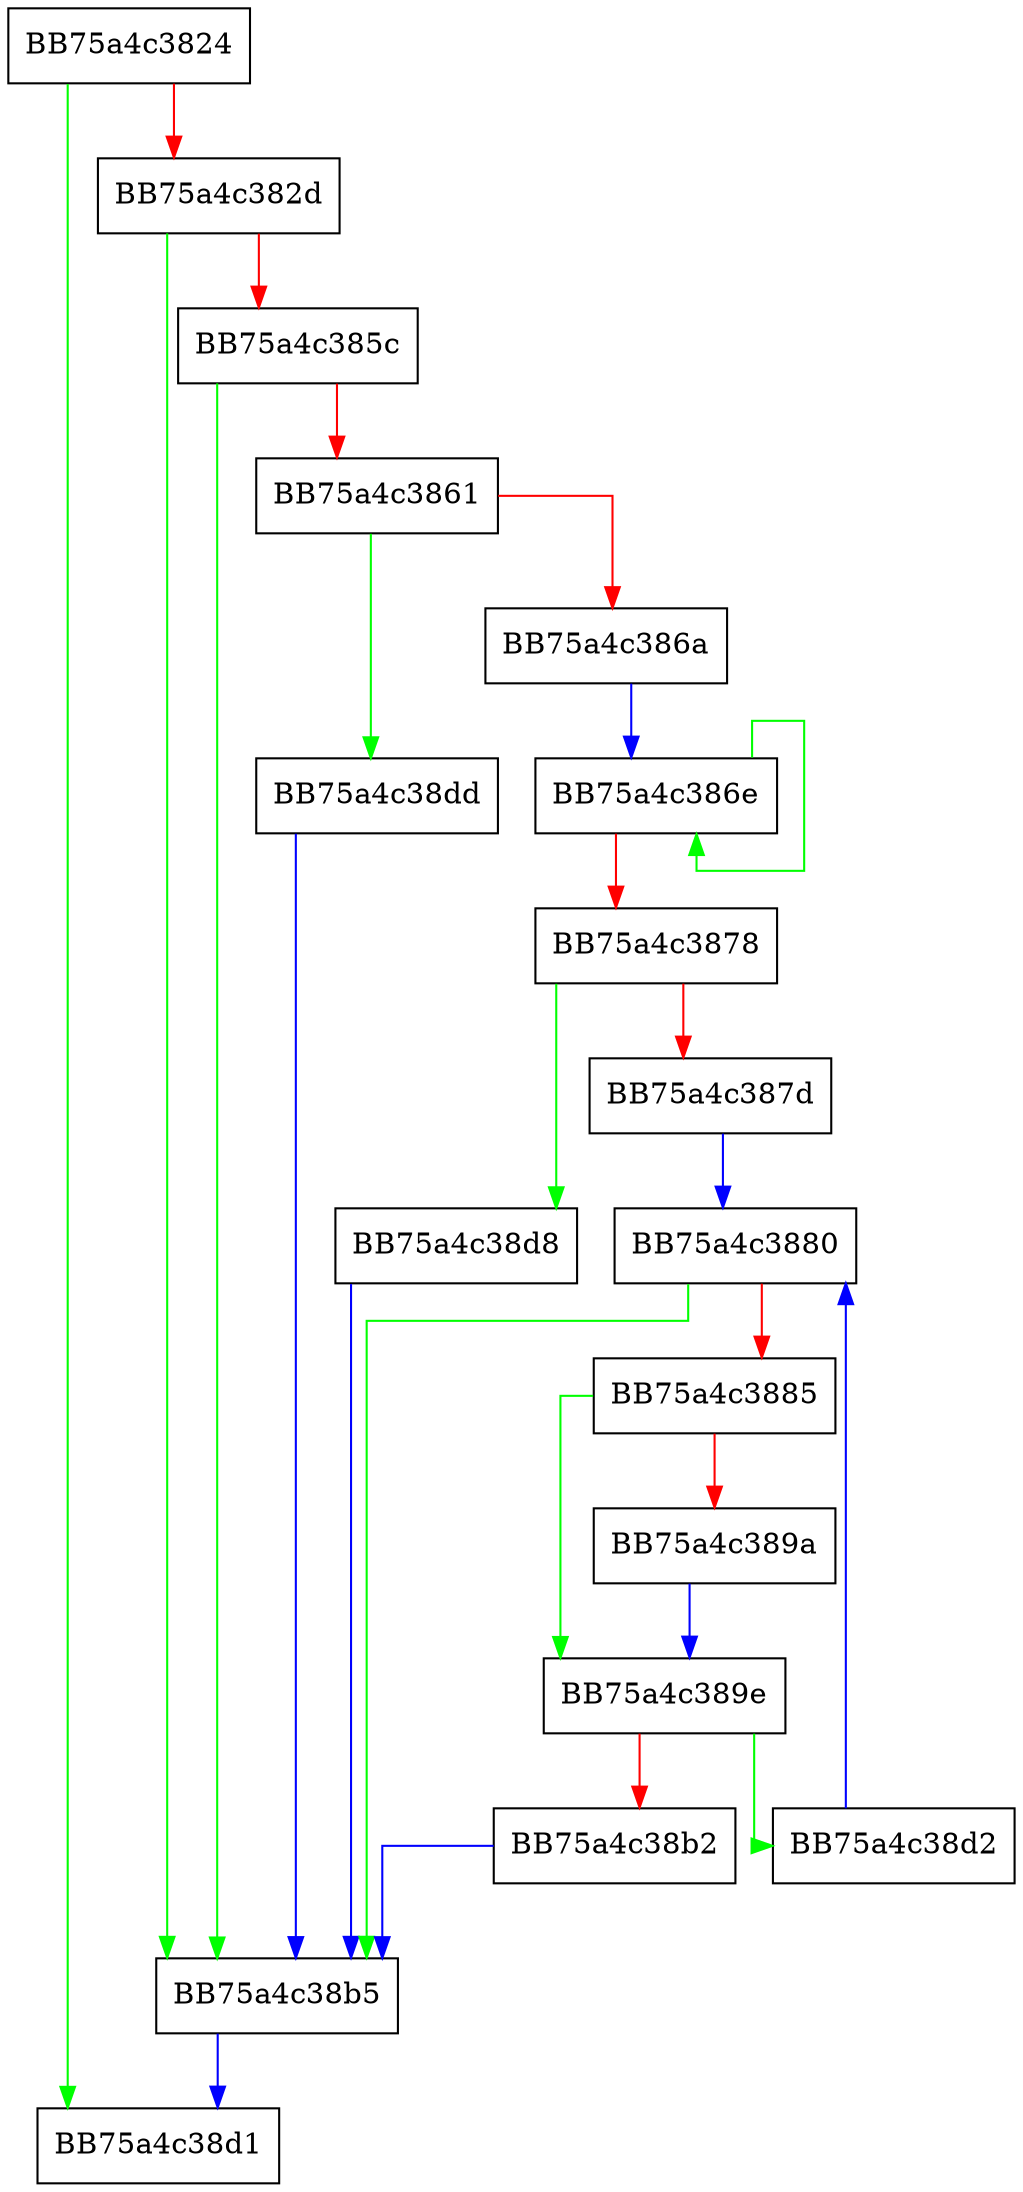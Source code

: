 digraph SplitTokensEx {
  node [shape="box"];
  graph [splines=ortho];
  BB75a4c3824 -> BB75a4c38d1 [color="green"];
  BB75a4c3824 -> BB75a4c382d [color="red"];
  BB75a4c382d -> BB75a4c38b5 [color="green"];
  BB75a4c382d -> BB75a4c385c [color="red"];
  BB75a4c385c -> BB75a4c38b5 [color="green"];
  BB75a4c385c -> BB75a4c3861 [color="red"];
  BB75a4c3861 -> BB75a4c38dd [color="green"];
  BB75a4c3861 -> BB75a4c386a [color="red"];
  BB75a4c386a -> BB75a4c386e [color="blue"];
  BB75a4c386e -> BB75a4c386e [color="green"];
  BB75a4c386e -> BB75a4c3878 [color="red"];
  BB75a4c3878 -> BB75a4c38d8 [color="green"];
  BB75a4c3878 -> BB75a4c387d [color="red"];
  BB75a4c387d -> BB75a4c3880 [color="blue"];
  BB75a4c3880 -> BB75a4c38b5 [color="green"];
  BB75a4c3880 -> BB75a4c3885 [color="red"];
  BB75a4c3885 -> BB75a4c389e [color="green"];
  BB75a4c3885 -> BB75a4c389a [color="red"];
  BB75a4c389a -> BB75a4c389e [color="blue"];
  BB75a4c389e -> BB75a4c38d2 [color="green"];
  BB75a4c389e -> BB75a4c38b2 [color="red"];
  BB75a4c38b2 -> BB75a4c38b5 [color="blue"];
  BB75a4c38b5 -> BB75a4c38d1 [color="blue"];
  BB75a4c38d2 -> BB75a4c3880 [color="blue"];
  BB75a4c38d8 -> BB75a4c38b5 [color="blue"];
  BB75a4c38dd -> BB75a4c38b5 [color="blue"];
}